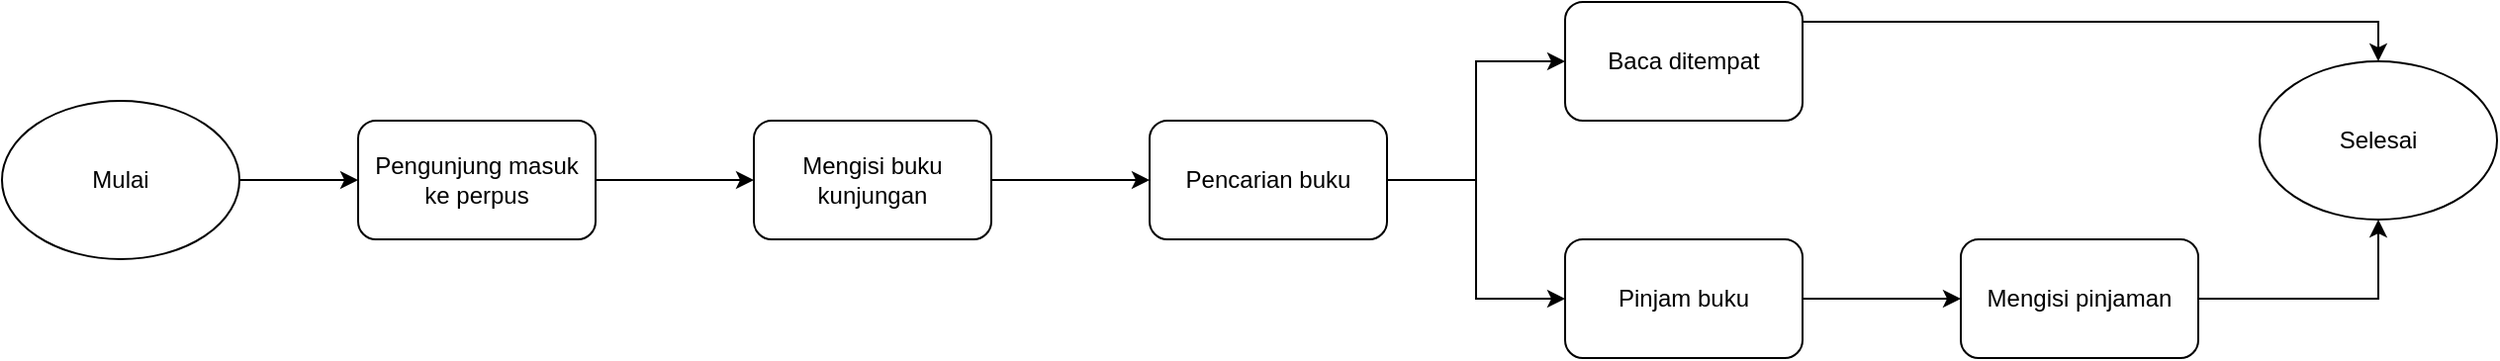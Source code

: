 <mxfile version="23.0.2" type="github">
  <diagram name="Halaman-1" id="woBaGEFtugmioYZojP2f">
    <mxGraphModel dx="934" dy="525" grid="1" gridSize="10" guides="1" tooltips="1" connect="1" arrows="1" fold="1" page="1" pageScale="1" pageWidth="827" pageHeight="1169" math="0" shadow="0">
      <root>
        <mxCell id="0" />
        <mxCell id="1" parent="0" />
        <mxCell id="0-DY__v6b3TRtfkIWaNK-7" value="" style="edgeStyle=orthogonalEdgeStyle;rounded=0;orthogonalLoop=1;jettySize=auto;html=1;" edge="1" parent="1" source="0-DY__v6b3TRtfkIWaNK-4" target="0-DY__v6b3TRtfkIWaNK-6">
          <mxGeometry relative="1" as="geometry" />
        </mxCell>
        <mxCell id="0-DY__v6b3TRtfkIWaNK-4" value="Pengunjung masuk ke perpus" style="rounded=1;whiteSpace=wrap;html=1;" vertex="1" parent="1">
          <mxGeometry x="220" y="450" width="120" height="60" as="geometry" />
        </mxCell>
        <mxCell id="0-DY__v6b3TRtfkIWaNK-9" value="" style="edgeStyle=orthogonalEdgeStyle;rounded=0;orthogonalLoop=1;jettySize=auto;html=1;" edge="1" parent="1" source="0-DY__v6b3TRtfkIWaNK-6" target="0-DY__v6b3TRtfkIWaNK-8">
          <mxGeometry relative="1" as="geometry" />
        </mxCell>
        <mxCell id="0-DY__v6b3TRtfkIWaNK-6" value="Mengisi buku kunjungan" style="rounded=1;whiteSpace=wrap;html=1;" vertex="1" parent="1">
          <mxGeometry x="420" y="450" width="120" height="60" as="geometry" />
        </mxCell>
        <mxCell id="0-DY__v6b3TRtfkIWaNK-20" value="" style="edgeStyle=orthogonalEdgeStyle;rounded=0;orthogonalLoop=1;jettySize=auto;html=1;" edge="1" parent="1" source="0-DY__v6b3TRtfkIWaNK-8" target="0-DY__v6b3TRtfkIWaNK-19">
          <mxGeometry relative="1" as="geometry" />
        </mxCell>
        <mxCell id="0-DY__v6b3TRtfkIWaNK-22" value="" style="edgeStyle=orthogonalEdgeStyle;rounded=0;orthogonalLoop=1;jettySize=auto;html=1;" edge="1" parent="1" source="0-DY__v6b3TRtfkIWaNK-8" target="0-DY__v6b3TRtfkIWaNK-21">
          <mxGeometry relative="1" as="geometry" />
        </mxCell>
        <mxCell id="0-DY__v6b3TRtfkIWaNK-8" value="Pencarian buku" style="rounded=1;whiteSpace=wrap;html=1;" vertex="1" parent="1">
          <mxGeometry x="620" y="450" width="120" height="60" as="geometry" />
        </mxCell>
        <mxCell id="0-DY__v6b3TRtfkIWaNK-29" value="" style="edgeStyle=orthogonalEdgeStyle;rounded=0;orthogonalLoop=1;jettySize=auto;html=1;" edge="1" parent="1" source="0-DY__v6b3TRtfkIWaNK-19" target="0-DY__v6b3TRtfkIWaNK-27">
          <mxGeometry relative="1" as="geometry">
            <Array as="points">
              <mxPoint x="1241" y="400" />
            </Array>
          </mxGeometry>
        </mxCell>
        <mxCell id="0-DY__v6b3TRtfkIWaNK-19" value="Baca ditempat" style="rounded=1;whiteSpace=wrap;html=1;" vertex="1" parent="1">
          <mxGeometry x="830" y="390" width="120" height="60" as="geometry" />
        </mxCell>
        <mxCell id="0-DY__v6b3TRtfkIWaNK-34" value="" style="edgeStyle=orthogonalEdgeStyle;rounded=0;orthogonalLoop=1;jettySize=auto;html=1;" edge="1" parent="1" source="0-DY__v6b3TRtfkIWaNK-21" target="0-DY__v6b3TRtfkIWaNK-33">
          <mxGeometry relative="1" as="geometry" />
        </mxCell>
        <mxCell id="0-DY__v6b3TRtfkIWaNK-21" value="Pinjam buku" style="rounded=1;whiteSpace=wrap;html=1;" vertex="1" parent="1">
          <mxGeometry x="830" y="510" width="120" height="60" as="geometry" />
        </mxCell>
        <mxCell id="0-DY__v6b3TRtfkIWaNK-27" value="Selesai" style="ellipse;whiteSpace=wrap;html=1;" vertex="1" parent="1">
          <mxGeometry x="1181" y="420" width="120" height="80" as="geometry" />
        </mxCell>
        <mxCell id="0-DY__v6b3TRtfkIWaNK-38" value="" style="edgeStyle=orthogonalEdgeStyle;rounded=0;orthogonalLoop=1;jettySize=auto;html=1;" edge="1" parent="1" source="0-DY__v6b3TRtfkIWaNK-30" target="0-DY__v6b3TRtfkIWaNK-4">
          <mxGeometry relative="1" as="geometry" />
        </mxCell>
        <mxCell id="0-DY__v6b3TRtfkIWaNK-30" value="Mulai" style="ellipse;whiteSpace=wrap;html=1;" vertex="1" parent="1">
          <mxGeometry x="40" y="440" width="120" height="80" as="geometry" />
        </mxCell>
        <mxCell id="0-DY__v6b3TRtfkIWaNK-37" value="" style="edgeStyle=orthogonalEdgeStyle;rounded=0;orthogonalLoop=1;jettySize=auto;html=1;" edge="1" parent="1" source="0-DY__v6b3TRtfkIWaNK-33" target="0-DY__v6b3TRtfkIWaNK-27">
          <mxGeometry relative="1" as="geometry" />
        </mxCell>
        <mxCell id="0-DY__v6b3TRtfkIWaNK-33" value="Mengisi pinjaman" style="rounded=1;whiteSpace=wrap;html=1;" vertex="1" parent="1">
          <mxGeometry x="1030" y="510" width="120" height="60" as="geometry" />
        </mxCell>
      </root>
    </mxGraphModel>
  </diagram>
</mxfile>
